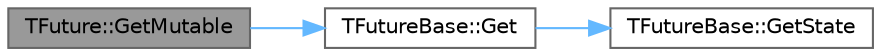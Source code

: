 digraph "TFuture::GetMutable"
{
 // INTERACTIVE_SVG=YES
 // LATEX_PDF_SIZE
  bgcolor="transparent";
  edge [fontname=Helvetica,fontsize=10,labelfontname=Helvetica,labelfontsize=10];
  node [fontname=Helvetica,fontsize=10,shape=box,height=0.2,width=0.4];
  rankdir="LR";
  Node1 [id="Node000001",label="TFuture::GetMutable",height=0.2,width=0.4,color="gray40", fillcolor="grey60", style="filled", fontcolor="black",tooltip="Gets the future's result."];
  Node1 -> Node2 [id="edge1_Node000001_Node000002",color="steelblue1",style="solid",tooltip=" "];
  Node2 [id="Node000002",label="TFutureBase::Get",height=0.2,width=0.4,color="grey40", fillcolor="white", style="filled",URL="$d1/d71/classTFutureBase.html#a5f2fdd6e7f7b19f43284ad322acbcb48",tooltip="Gets the future's result."];
  Node2 -> Node3 [id="edge2_Node000002_Node000003",color="steelblue1",style="solid",tooltip=" "];
  Node3 [id="Node000003",label="TFutureBase::GetState",height=0.2,width=0.4,color="grey40", fillcolor="white", style="filled",URL="$d1/d71/classTFutureBase.html#a7ebcea5e19a052d40b9b5d7a457a9809",tooltip="Gets the shared state object."];
}
